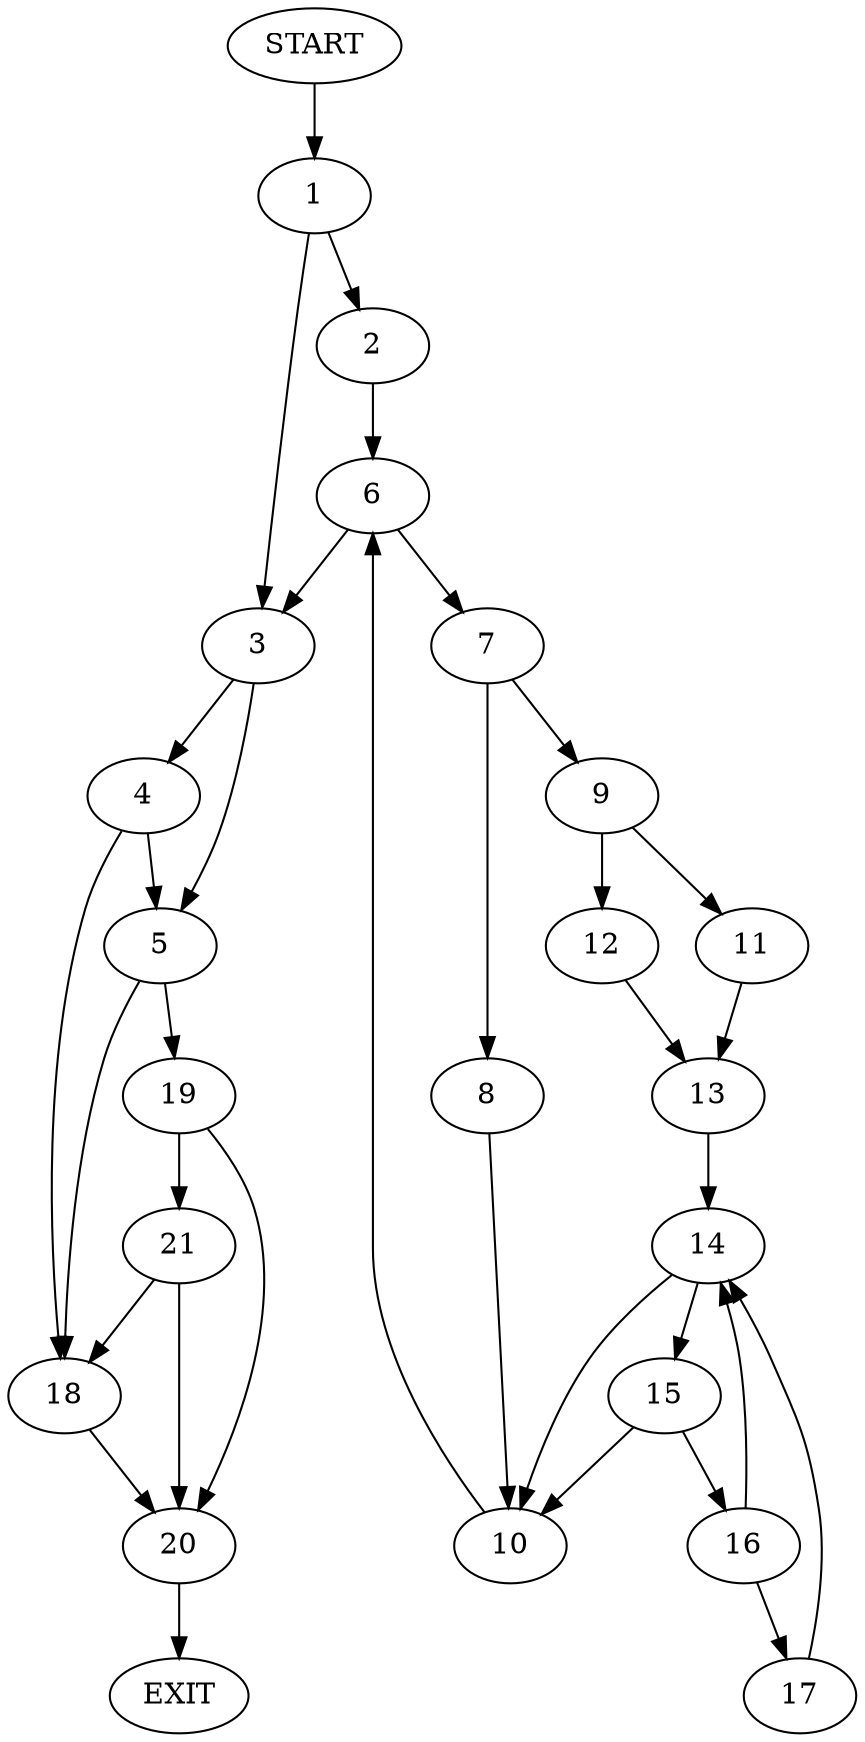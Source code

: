digraph {
0 [label="START"]
22 [label="EXIT"]
0 -> 1
1 -> 2
1 -> 3
3 -> 4
3 -> 5
2 -> 6
6 -> 7
6 -> 3
7 -> 8
7 -> 9
8 -> 10
9 -> 11
9 -> 12
10 -> 6
12 -> 13
11 -> 13
13 -> 14
14 -> 10
14 -> 15
15 -> 16
15 -> 10
16 -> 17
16 -> 14
17 -> 14
4 -> 18
4 -> 5
5 -> 18
5 -> 19
18 -> 20
19 -> 20
19 -> 21
20 -> 22
21 -> 20
21 -> 18
}
